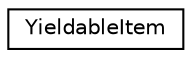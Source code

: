 digraph "Graphical Class Hierarchy"
{
 // LATEX_PDF_SIZE
  edge [fontname="Helvetica",fontsize="10",labelfontname="Helvetica",labelfontsize="10"];
  node [fontname="Helvetica",fontsize="10",shape=record];
  rankdir="LR";
  Node0 [label="YieldableItem",height=0.2,width=0.4,color="black", fillcolor="white", style="filled",URL="$structYieldableItem.html",tooltip=" "];
}
